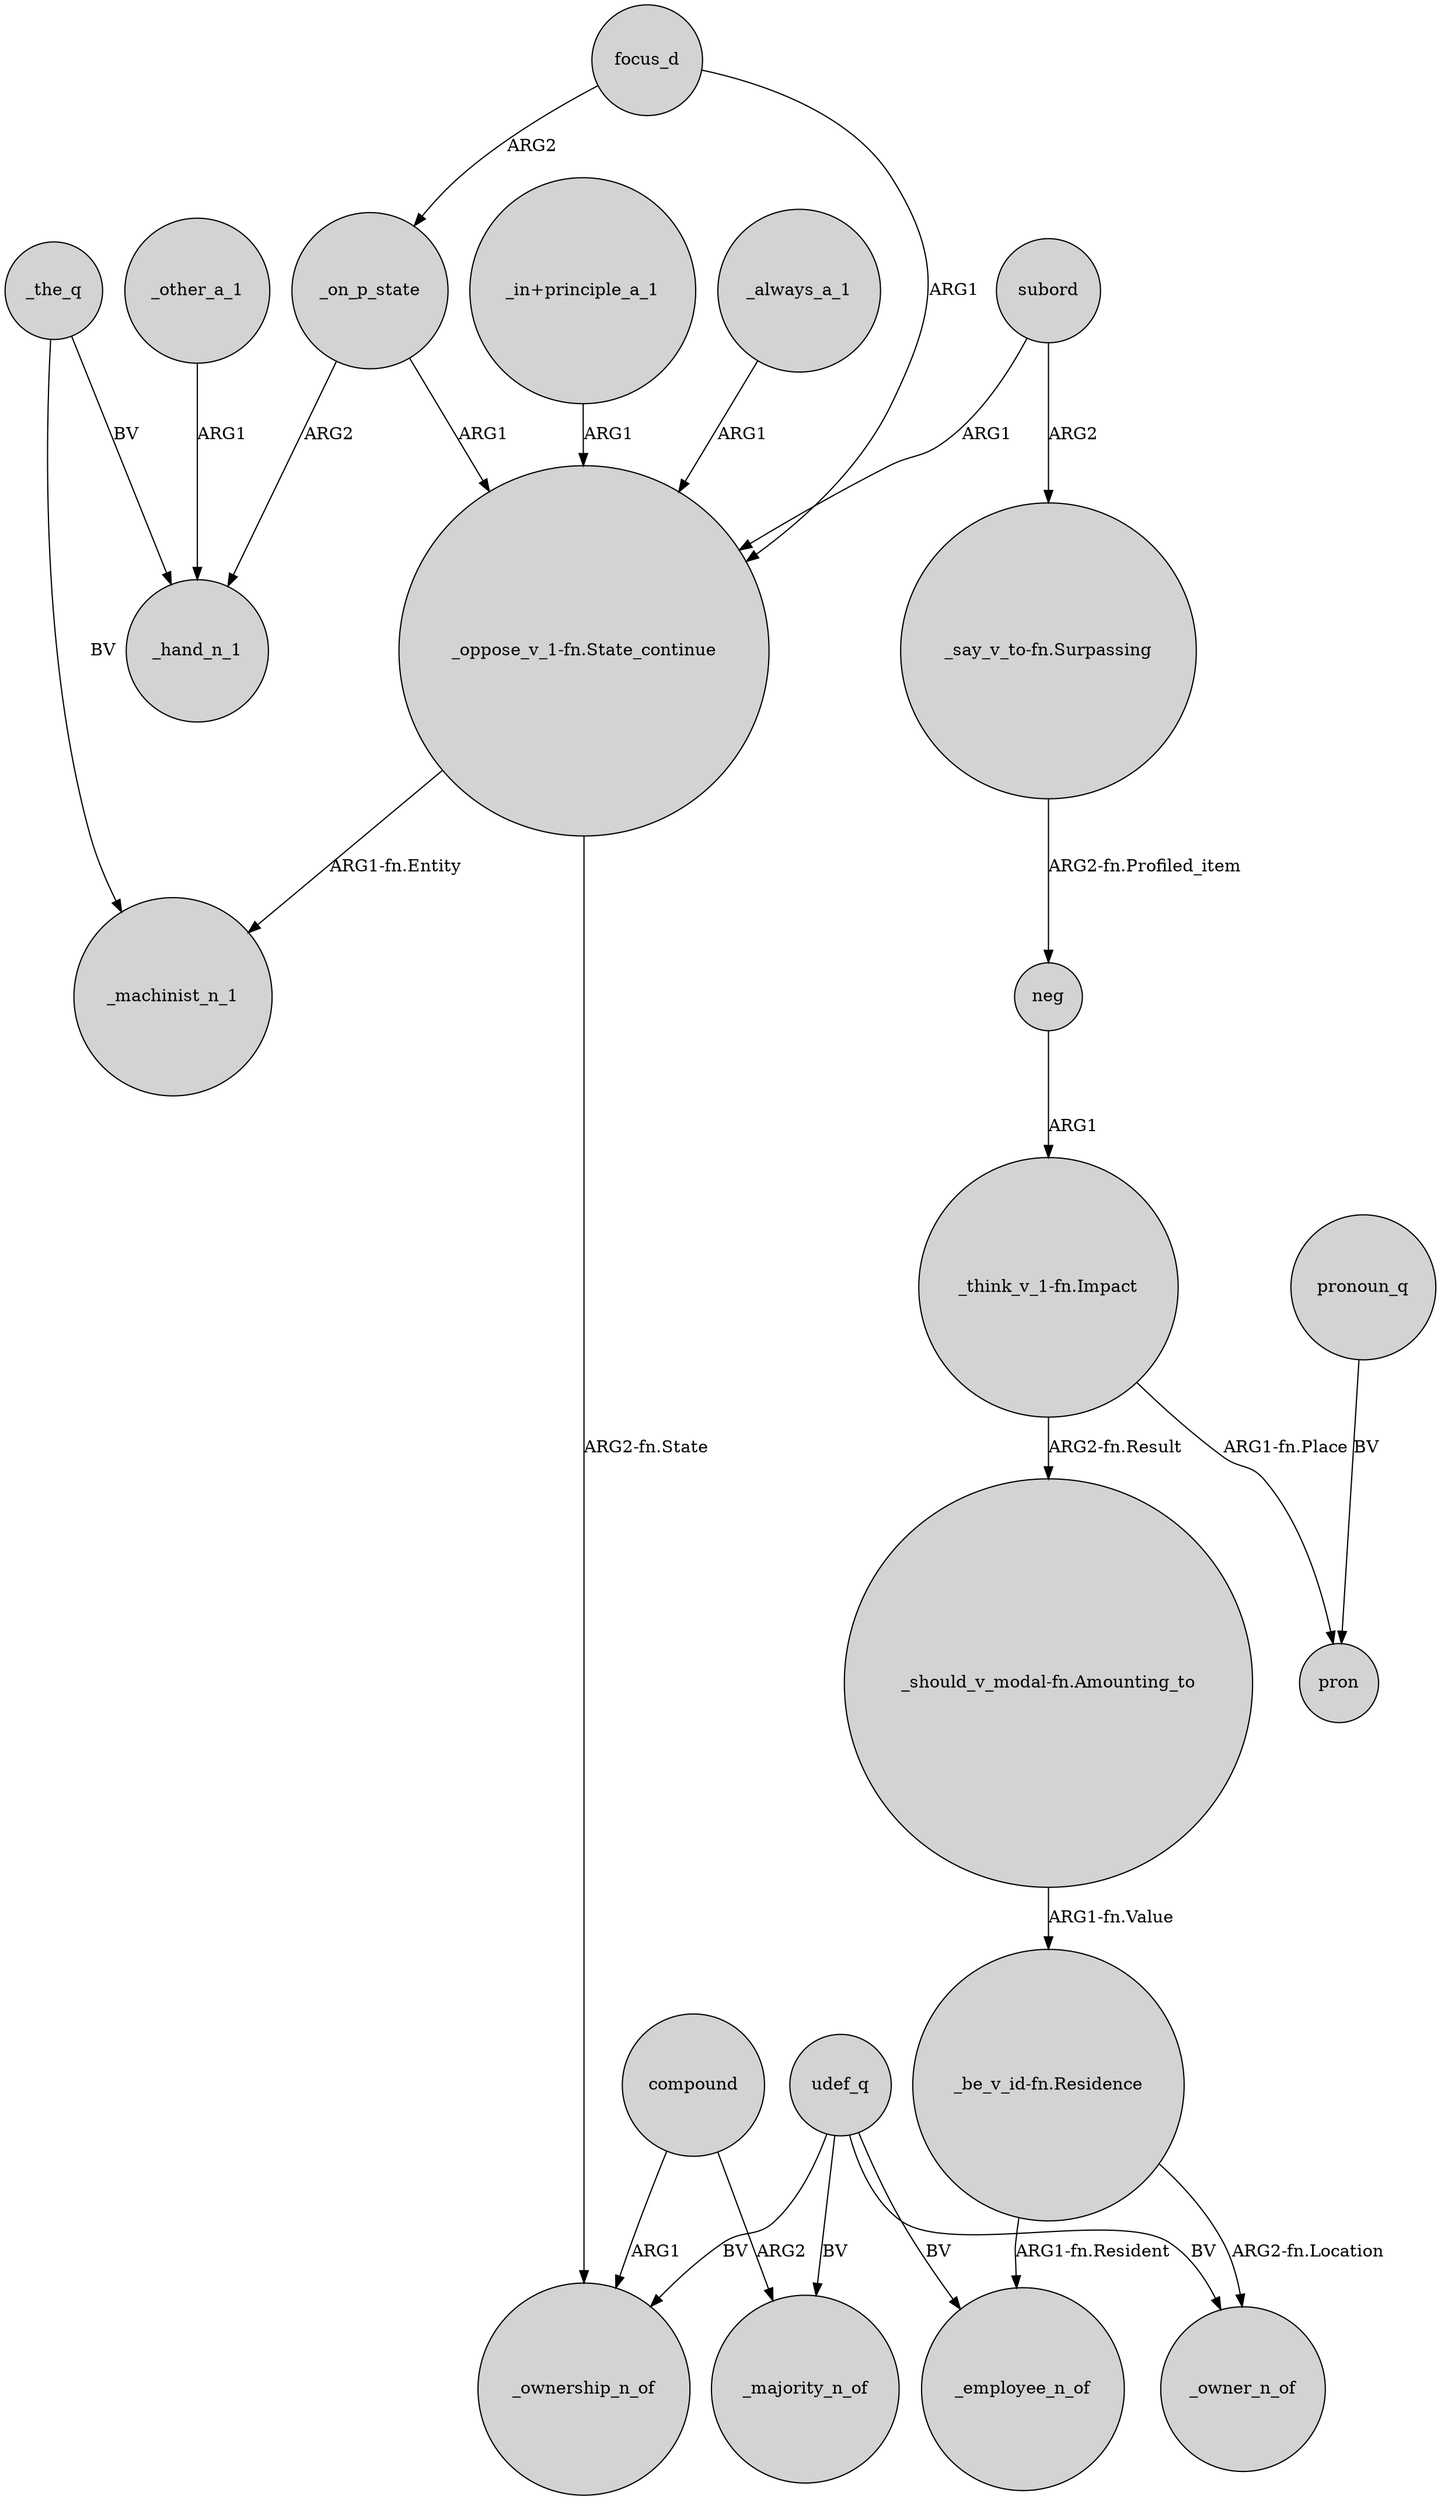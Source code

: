 digraph {
	node [shape=circle style=filled]
	neg -> "_think_v_1-fn.Impact" [label=ARG1]
	compound -> _ownership_n_of [label=ARG1]
	_the_q -> _machinist_n_1 [label=BV]
	udef_q -> _owner_n_of [label=BV]
	_other_a_1 -> _hand_n_1 [label=ARG1]
	_always_a_1 -> "_oppose_v_1-fn.State_continue" [label=ARG1]
	"_be_v_id-fn.Residence" -> _employee_n_of [label="ARG1-fn.Resident"]
	focus_d -> _on_p_state [label=ARG2]
	_on_p_state -> "_oppose_v_1-fn.State_continue" [label=ARG1]
	udef_q -> _ownership_n_of [label=BV]
	"_think_v_1-fn.Impact" -> "_should_v_modal-fn.Amounting_to" [label="ARG2-fn.Result"]
	pronoun_q -> pron [label=BV]
	_the_q -> _hand_n_1 [label=BV]
	"_oppose_v_1-fn.State_continue" -> _ownership_n_of [label="ARG2-fn.State"]
	subord -> "_say_v_to-fn.Surpassing" [label=ARG2]
	"_in+principle_a_1" -> "_oppose_v_1-fn.State_continue" [label=ARG1]
	"_should_v_modal-fn.Amounting_to" -> "_be_v_id-fn.Residence" [label="ARG1-fn.Value"]
	_on_p_state -> _hand_n_1 [label=ARG2]
	"_think_v_1-fn.Impact" -> pron [label="ARG1-fn.Place"]
	"_oppose_v_1-fn.State_continue" -> _machinist_n_1 [label="ARG1-fn.Entity"]
	subord -> "_oppose_v_1-fn.State_continue" [label=ARG1]
	compound -> _majority_n_of [label=ARG2]
	udef_q -> _majority_n_of [label=BV]
	udef_q -> _employee_n_of [label=BV]
	"_be_v_id-fn.Residence" -> _owner_n_of [label="ARG2-fn.Location"]
	focus_d -> "_oppose_v_1-fn.State_continue" [label=ARG1]
	"_say_v_to-fn.Surpassing" -> neg [label="ARG2-fn.Profiled_item"]
}
